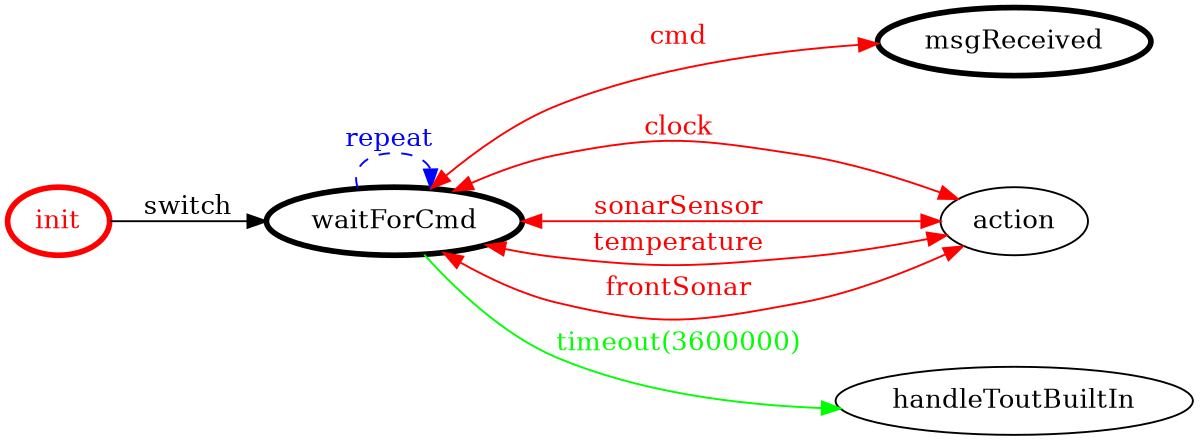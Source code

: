 /*
*
* A GraphViz DOT FSM description 
* Please use a GraphViz visualizer (like http://www.webgraphviz.com)
*  
*/

digraph finite_state_machine {
	rankdir=LR
	size="8,5"
	
	init [ color = red ][ fontcolor = red ][ penwidth = 3 ]
	waitForCmd [ color = black ][ fontcolor = black ][ penwidth = 3 ]
	msgReceived [ color = black ][ fontcolor = black ][ penwidth = 3 ]
	
	waitForCmd -> action [ label = "clock" ][ color = red ][ fontcolor = red ][ dir = both ]
	waitForCmd -> action [ label = "sonarSensor" ][ color = red ][ fontcolor = red ][ dir = both ]
	waitForCmd -> msgReceived [ label = "cmd" ][ color = red ][ fontcolor = red ][ dir = both ]
	waitForCmd -> handleToutBuiltIn [ label = "timeout(3600000)" ][ color = green ][ fontcolor = green ]
	waitForCmd -> action [ label = "temperature" ][ color = red ][ fontcolor = red ][ dir = both ]
	waitForCmd -> action [ label = "frontSonar" ][ color = red ][ fontcolor = red ][ dir = both ]
	init -> waitForCmd [ label = "switch" ][ color = black ][ fontcolor = black ]
	waitForCmd -> waitForCmd [ label = "repeat "][ style = dashed ][ color = blue ][ fontcolor = blue ]
}
